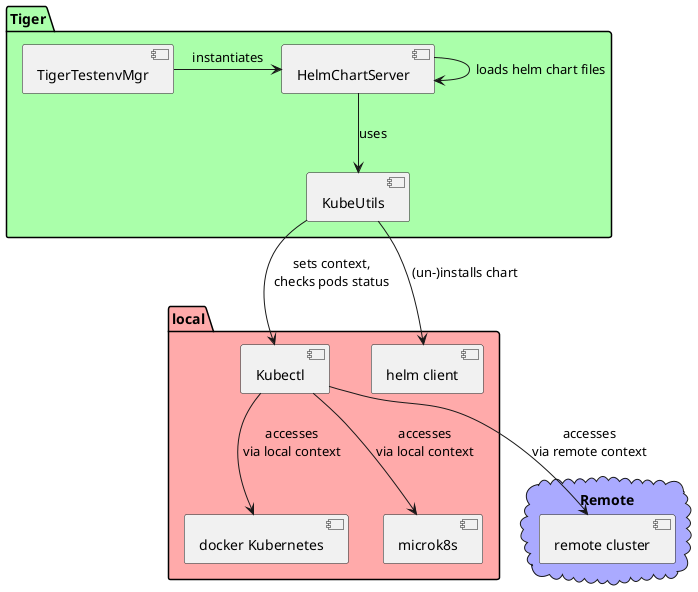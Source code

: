 @startuml
'https://plantuml.com/component-diagram

package "Tiger" #aaffaa {
  [TigerTestenvMgr] as ttem
  [HelmChartServer] as hcs
  [KubeUtils] as ku
}

cloud "Remote" #aaaaff {
  [remote cluster] as rc
}

package "local" #ffaaaa {
  [Kubectl] as kubectl
  [helm client] as helm
  [docker Kubernetes] as docker
  [microk8s] as m8
}

ttem -> hcs : instantiates
hcs --> ku : uses
hcs -> hcs : loads helm chart files
ku --> kubectl : sets context,\nchecks pods status
ku --> helm : (un-)installs chart

kubectl --> docker : accesses\nvia local context
kubectl --> m8 : accesses\nvia local context
kubectl --> rc : accesses\nvia remote context
@enduml
